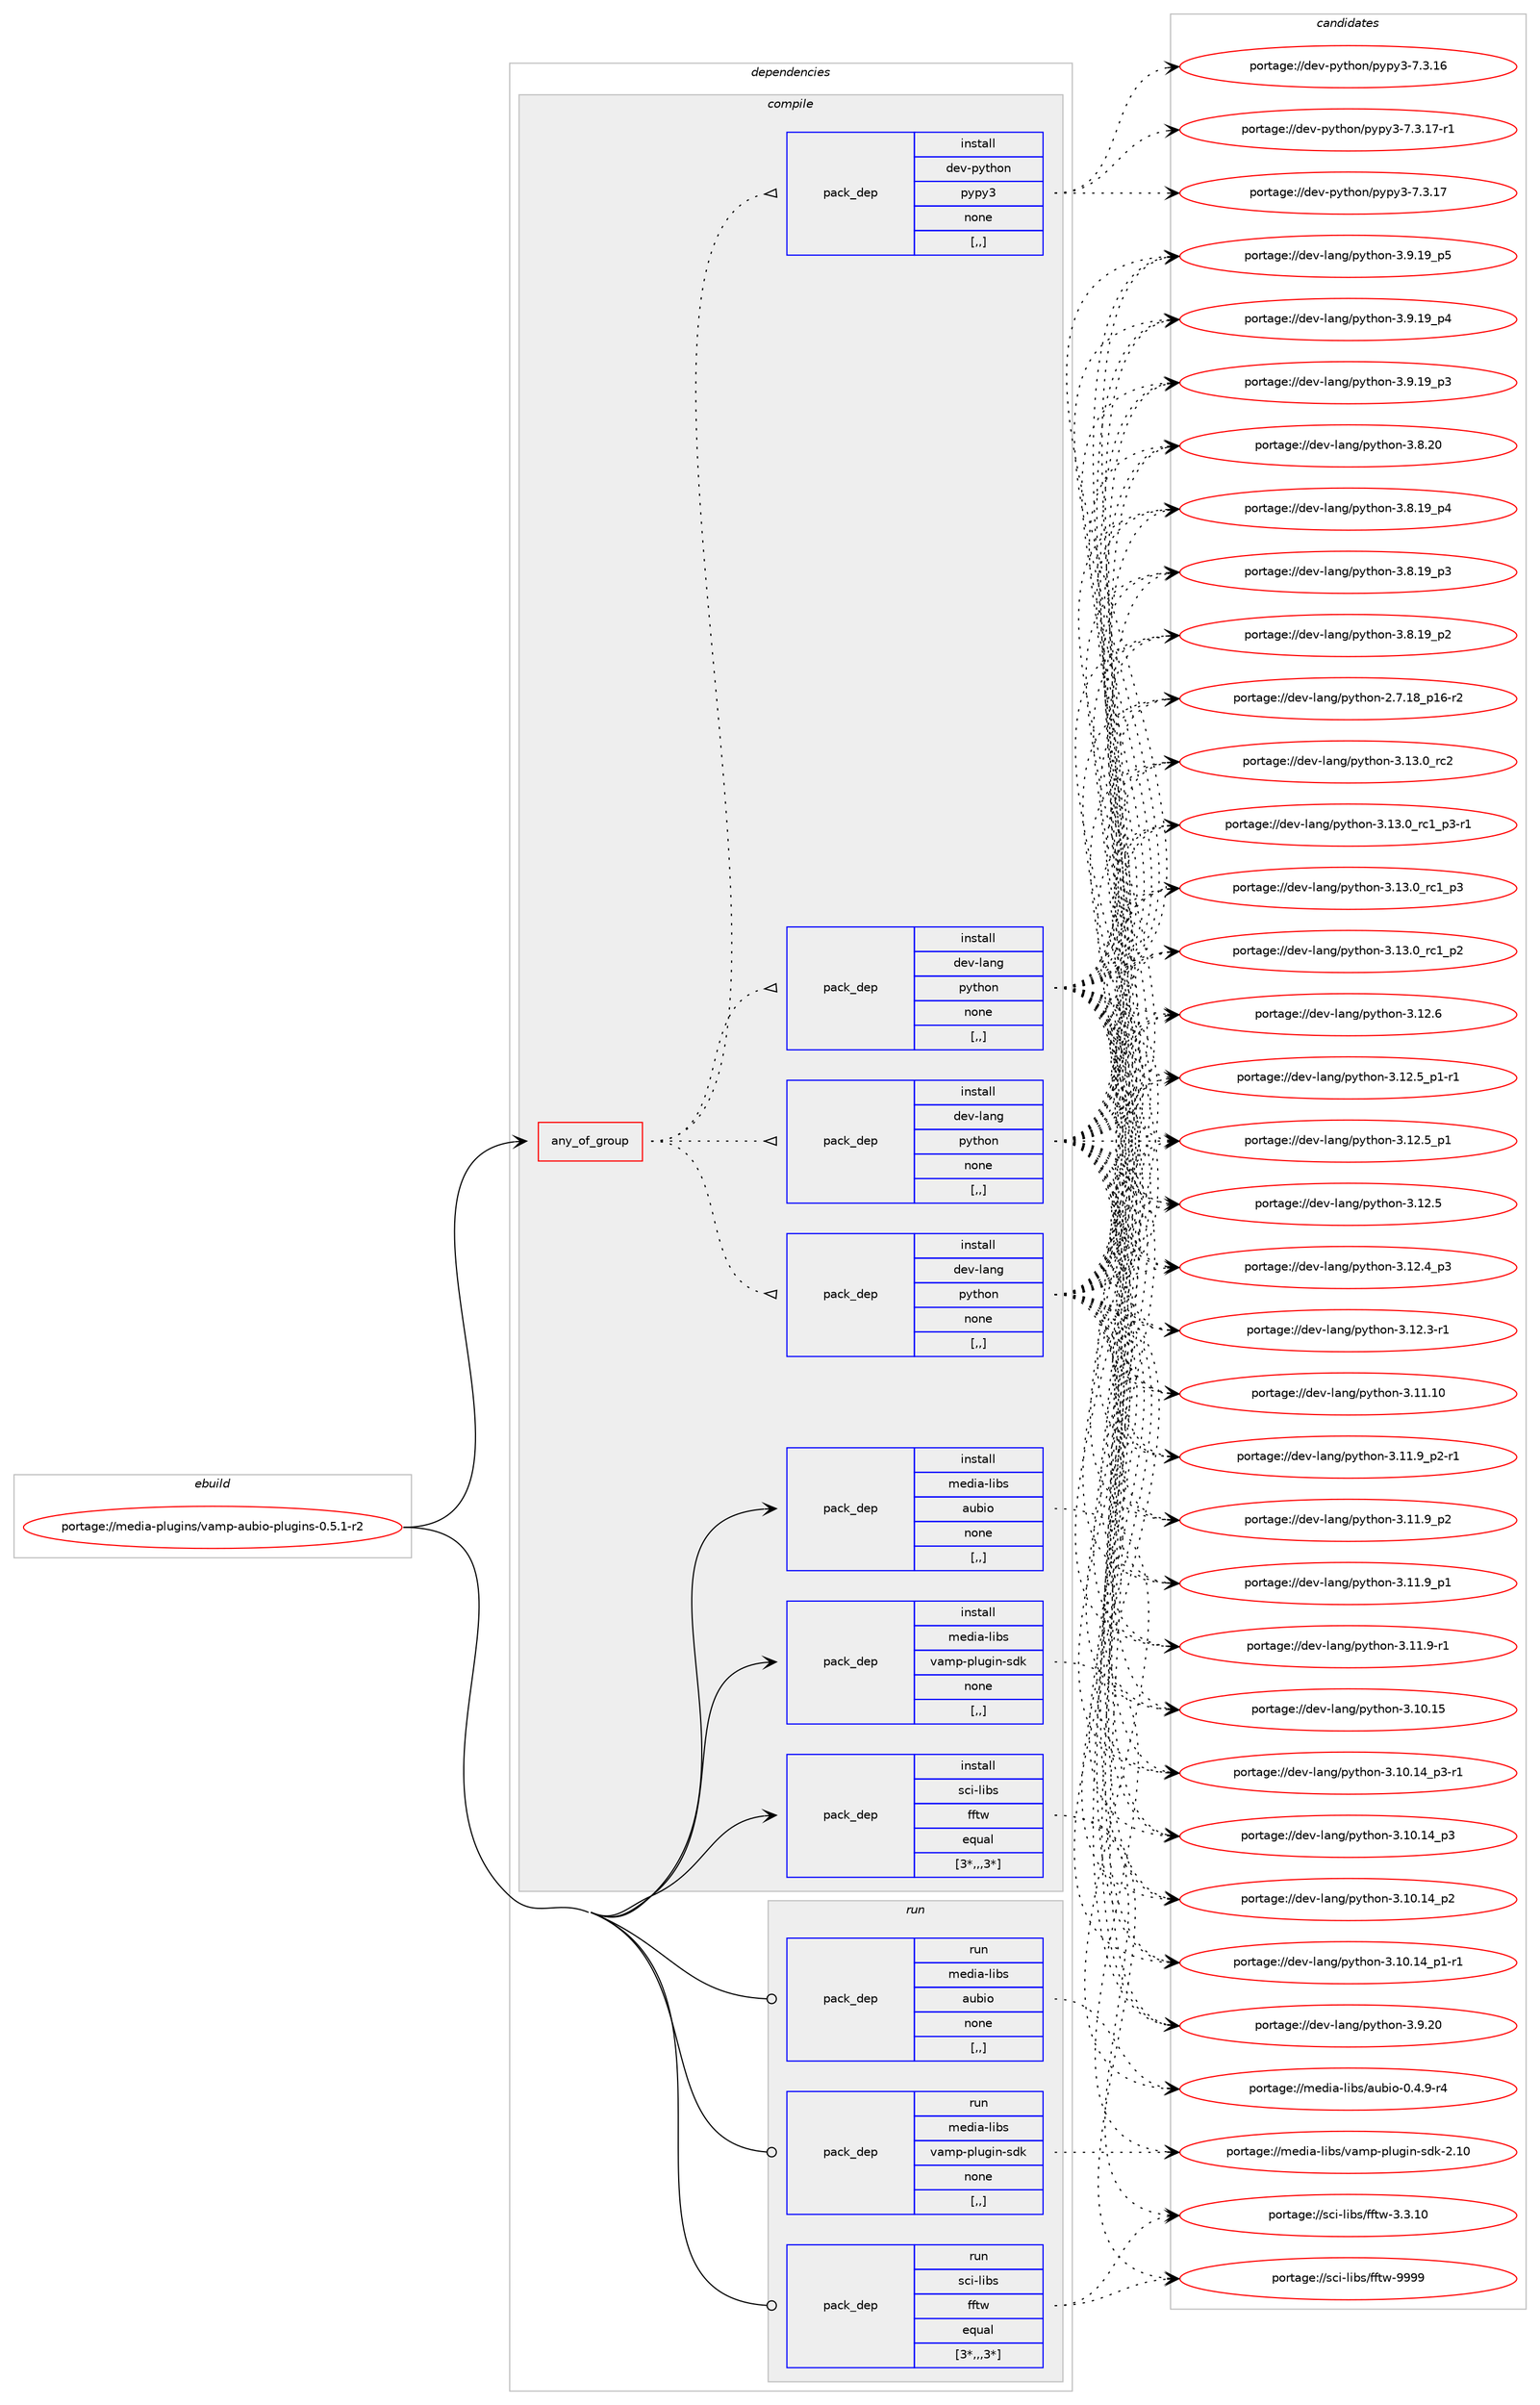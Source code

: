 digraph prolog {

# *************
# Graph options
# *************

newrank=true;
concentrate=true;
compound=true;
graph [rankdir=LR,fontname=Helvetica,fontsize=10,ranksep=1.5];#, ranksep=2.5, nodesep=0.2];
edge  [arrowhead=vee];
node  [fontname=Helvetica,fontsize=10];

# **********
# The ebuild
# **********

subgraph cluster_leftcol {
color=gray;
label=<<i>ebuild</i>>;
id [label="portage://media-plugins/vamp-aubio-plugins-0.5.1-r2", color=red, width=4, href="../media-plugins/vamp-aubio-plugins-0.5.1-r2.svg"];
}

# ****************
# The dependencies
# ****************

subgraph cluster_midcol {
color=gray;
label=<<i>dependencies</i>>;
subgraph cluster_compile {
fillcolor="#eeeeee";
style=filled;
label=<<i>compile</i>>;
subgraph any5778 {
dependency819660 [label=<<TABLE BORDER="0" CELLBORDER="1" CELLSPACING="0" CELLPADDING="4"><TR><TD CELLPADDING="10">any_of_group</TD></TR></TABLE>>, shape=none, color=red];subgraph pack601442 {
dependency819661 [label=<<TABLE BORDER="0" CELLBORDER="1" CELLSPACING="0" CELLPADDING="4" WIDTH="220"><TR><TD ROWSPAN="6" CELLPADDING="30">pack_dep</TD></TR><TR><TD WIDTH="110">install</TD></TR><TR><TD>dev-lang</TD></TR><TR><TD>python</TD></TR><TR><TD>none</TD></TR><TR><TD>[,,]</TD></TR></TABLE>>, shape=none, color=blue];
}
dependency819660:e -> dependency819661:w [weight=20,style="dotted",arrowhead="oinv"];
subgraph pack601443 {
dependency819662 [label=<<TABLE BORDER="0" CELLBORDER="1" CELLSPACING="0" CELLPADDING="4" WIDTH="220"><TR><TD ROWSPAN="6" CELLPADDING="30">pack_dep</TD></TR><TR><TD WIDTH="110">install</TD></TR><TR><TD>dev-lang</TD></TR><TR><TD>python</TD></TR><TR><TD>none</TD></TR><TR><TD>[,,]</TD></TR></TABLE>>, shape=none, color=blue];
}
dependency819660:e -> dependency819662:w [weight=20,style="dotted",arrowhead="oinv"];
subgraph pack601444 {
dependency819663 [label=<<TABLE BORDER="0" CELLBORDER="1" CELLSPACING="0" CELLPADDING="4" WIDTH="220"><TR><TD ROWSPAN="6" CELLPADDING="30">pack_dep</TD></TR><TR><TD WIDTH="110">install</TD></TR><TR><TD>dev-lang</TD></TR><TR><TD>python</TD></TR><TR><TD>none</TD></TR><TR><TD>[,,]</TD></TR></TABLE>>, shape=none, color=blue];
}
dependency819660:e -> dependency819663:w [weight=20,style="dotted",arrowhead="oinv"];
subgraph pack601445 {
dependency819664 [label=<<TABLE BORDER="0" CELLBORDER="1" CELLSPACING="0" CELLPADDING="4" WIDTH="220"><TR><TD ROWSPAN="6" CELLPADDING="30">pack_dep</TD></TR><TR><TD WIDTH="110">install</TD></TR><TR><TD>dev-python</TD></TR><TR><TD>pypy3</TD></TR><TR><TD>none</TD></TR><TR><TD>[,,]</TD></TR></TABLE>>, shape=none, color=blue];
}
dependency819660:e -> dependency819664:w [weight=20,style="dotted",arrowhead="oinv"];
}
id:e -> dependency819660:w [weight=20,style="solid",arrowhead="vee"];
subgraph pack601446 {
dependency819665 [label=<<TABLE BORDER="0" CELLBORDER="1" CELLSPACING="0" CELLPADDING="4" WIDTH="220"><TR><TD ROWSPAN="6" CELLPADDING="30">pack_dep</TD></TR><TR><TD WIDTH="110">install</TD></TR><TR><TD>media-libs</TD></TR><TR><TD>aubio</TD></TR><TR><TD>none</TD></TR><TR><TD>[,,]</TD></TR></TABLE>>, shape=none, color=blue];
}
id:e -> dependency819665:w [weight=20,style="solid",arrowhead="vee"];
subgraph pack601447 {
dependency819666 [label=<<TABLE BORDER="0" CELLBORDER="1" CELLSPACING="0" CELLPADDING="4" WIDTH="220"><TR><TD ROWSPAN="6" CELLPADDING="30">pack_dep</TD></TR><TR><TD WIDTH="110">install</TD></TR><TR><TD>media-libs</TD></TR><TR><TD>vamp-plugin-sdk</TD></TR><TR><TD>none</TD></TR><TR><TD>[,,]</TD></TR></TABLE>>, shape=none, color=blue];
}
id:e -> dependency819666:w [weight=20,style="solid",arrowhead="vee"];
subgraph pack601448 {
dependency819667 [label=<<TABLE BORDER="0" CELLBORDER="1" CELLSPACING="0" CELLPADDING="4" WIDTH="220"><TR><TD ROWSPAN="6" CELLPADDING="30">pack_dep</TD></TR><TR><TD WIDTH="110">install</TD></TR><TR><TD>sci-libs</TD></TR><TR><TD>fftw</TD></TR><TR><TD>equal</TD></TR><TR><TD>[3*,,,3*]</TD></TR></TABLE>>, shape=none, color=blue];
}
id:e -> dependency819667:w [weight=20,style="solid",arrowhead="vee"];
}
subgraph cluster_compileandrun {
fillcolor="#eeeeee";
style=filled;
label=<<i>compile and run</i>>;
}
subgraph cluster_run {
fillcolor="#eeeeee";
style=filled;
label=<<i>run</i>>;
subgraph pack601449 {
dependency819668 [label=<<TABLE BORDER="0" CELLBORDER="1" CELLSPACING="0" CELLPADDING="4" WIDTH="220"><TR><TD ROWSPAN="6" CELLPADDING="30">pack_dep</TD></TR><TR><TD WIDTH="110">run</TD></TR><TR><TD>media-libs</TD></TR><TR><TD>aubio</TD></TR><TR><TD>none</TD></TR><TR><TD>[,,]</TD></TR></TABLE>>, shape=none, color=blue];
}
id:e -> dependency819668:w [weight=20,style="solid",arrowhead="odot"];
subgraph pack601450 {
dependency819669 [label=<<TABLE BORDER="0" CELLBORDER="1" CELLSPACING="0" CELLPADDING="4" WIDTH="220"><TR><TD ROWSPAN="6" CELLPADDING="30">pack_dep</TD></TR><TR><TD WIDTH="110">run</TD></TR><TR><TD>media-libs</TD></TR><TR><TD>vamp-plugin-sdk</TD></TR><TR><TD>none</TD></TR><TR><TD>[,,]</TD></TR></TABLE>>, shape=none, color=blue];
}
id:e -> dependency819669:w [weight=20,style="solid",arrowhead="odot"];
subgraph pack601451 {
dependency819670 [label=<<TABLE BORDER="0" CELLBORDER="1" CELLSPACING="0" CELLPADDING="4" WIDTH="220"><TR><TD ROWSPAN="6" CELLPADDING="30">pack_dep</TD></TR><TR><TD WIDTH="110">run</TD></TR><TR><TD>sci-libs</TD></TR><TR><TD>fftw</TD></TR><TR><TD>equal</TD></TR><TR><TD>[3*,,,3*]</TD></TR></TABLE>>, shape=none, color=blue];
}
id:e -> dependency819670:w [weight=20,style="solid",arrowhead="odot"];
}
}

# **************
# The candidates
# **************

subgraph cluster_choices {
rank=same;
color=gray;
label=<<i>candidates</i>>;

subgraph choice601442 {
color=black;
nodesep=1;
choice10010111845108971101034711212111610411111045514649514648951149950 [label="portage://dev-lang/python-3.13.0_rc2", color=red, width=4,href="../dev-lang/python-3.13.0_rc2.svg"];
choice1001011184510897110103471121211161041111104551464951464895114994995112514511449 [label="portage://dev-lang/python-3.13.0_rc1_p3-r1", color=red, width=4,href="../dev-lang/python-3.13.0_rc1_p3-r1.svg"];
choice100101118451089711010347112121116104111110455146495146489511499499511251 [label="portage://dev-lang/python-3.13.0_rc1_p3", color=red, width=4,href="../dev-lang/python-3.13.0_rc1_p3.svg"];
choice100101118451089711010347112121116104111110455146495146489511499499511250 [label="portage://dev-lang/python-3.13.0_rc1_p2", color=red, width=4,href="../dev-lang/python-3.13.0_rc1_p2.svg"];
choice10010111845108971101034711212111610411111045514649504654 [label="portage://dev-lang/python-3.12.6", color=red, width=4,href="../dev-lang/python-3.12.6.svg"];
choice1001011184510897110103471121211161041111104551464950465395112494511449 [label="portage://dev-lang/python-3.12.5_p1-r1", color=red, width=4,href="../dev-lang/python-3.12.5_p1-r1.svg"];
choice100101118451089711010347112121116104111110455146495046539511249 [label="portage://dev-lang/python-3.12.5_p1", color=red, width=4,href="../dev-lang/python-3.12.5_p1.svg"];
choice10010111845108971101034711212111610411111045514649504653 [label="portage://dev-lang/python-3.12.5", color=red, width=4,href="../dev-lang/python-3.12.5.svg"];
choice100101118451089711010347112121116104111110455146495046529511251 [label="portage://dev-lang/python-3.12.4_p3", color=red, width=4,href="../dev-lang/python-3.12.4_p3.svg"];
choice100101118451089711010347112121116104111110455146495046514511449 [label="portage://dev-lang/python-3.12.3-r1", color=red, width=4,href="../dev-lang/python-3.12.3-r1.svg"];
choice1001011184510897110103471121211161041111104551464949464948 [label="portage://dev-lang/python-3.11.10", color=red, width=4,href="../dev-lang/python-3.11.10.svg"];
choice1001011184510897110103471121211161041111104551464949465795112504511449 [label="portage://dev-lang/python-3.11.9_p2-r1", color=red, width=4,href="../dev-lang/python-3.11.9_p2-r1.svg"];
choice100101118451089711010347112121116104111110455146494946579511250 [label="portage://dev-lang/python-3.11.9_p2", color=red, width=4,href="../dev-lang/python-3.11.9_p2.svg"];
choice100101118451089711010347112121116104111110455146494946579511249 [label="portage://dev-lang/python-3.11.9_p1", color=red, width=4,href="../dev-lang/python-3.11.9_p1.svg"];
choice100101118451089711010347112121116104111110455146494946574511449 [label="portage://dev-lang/python-3.11.9-r1", color=red, width=4,href="../dev-lang/python-3.11.9-r1.svg"];
choice1001011184510897110103471121211161041111104551464948464953 [label="portage://dev-lang/python-3.10.15", color=red, width=4,href="../dev-lang/python-3.10.15.svg"];
choice100101118451089711010347112121116104111110455146494846495295112514511449 [label="portage://dev-lang/python-3.10.14_p3-r1", color=red, width=4,href="../dev-lang/python-3.10.14_p3-r1.svg"];
choice10010111845108971101034711212111610411111045514649484649529511251 [label="portage://dev-lang/python-3.10.14_p3", color=red, width=4,href="../dev-lang/python-3.10.14_p3.svg"];
choice10010111845108971101034711212111610411111045514649484649529511250 [label="portage://dev-lang/python-3.10.14_p2", color=red, width=4,href="../dev-lang/python-3.10.14_p2.svg"];
choice100101118451089711010347112121116104111110455146494846495295112494511449 [label="portage://dev-lang/python-3.10.14_p1-r1", color=red, width=4,href="../dev-lang/python-3.10.14_p1-r1.svg"];
choice10010111845108971101034711212111610411111045514657465048 [label="portage://dev-lang/python-3.9.20", color=red, width=4,href="../dev-lang/python-3.9.20.svg"];
choice100101118451089711010347112121116104111110455146574649579511253 [label="portage://dev-lang/python-3.9.19_p5", color=red, width=4,href="../dev-lang/python-3.9.19_p5.svg"];
choice100101118451089711010347112121116104111110455146574649579511252 [label="portage://dev-lang/python-3.9.19_p4", color=red, width=4,href="../dev-lang/python-3.9.19_p4.svg"];
choice100101118451089711010347112121116104111110455146574649579511251 [label="portage://dev-lang/python-3.9.19_p3", color=red, width=4,href="../dev-lang/python-3.9.19_p3.svg"];
choice10010111845108971101034711212111610411111045514656465048 [label="portage://dev-lang/python-3.8.20", color=red, width=4,href="../dev-lang/python-3.8.20.svg"];
choice100101118451089711010347112121116104111110455146564649579511252 [label="portage://dev-lang/python-3.8.19_p4", color=red, width=4,href="../dev-lang/python-3.8.19_p4.svg"];
choice100101118451089711010347112121116104111110455146564649579511251 [label="portage://dev-lang/python-3.8.19_p3", color=red, width=4,href="../dev-lang/python-3.8.19_p3.svg"];
choice100101118451089711010347112121116104111110455146564649579511250 [label="portage://dev-lang/python-3.8.19_p2", color=red, width=4,href="../dev-lang/python-3.8.19_p2.svg"];
choice100101118451089711010347112121116104111110455046554649569511249544511450 [label="portage://dev-lang/python-2.7.18_p16-r2", color=red, width=4,href="../dev-lang/python-2.7.18_p16-r2.svg"];
dependency819661:e -> choice10010111845108971101034711212111610411111045514649514648951149950:w [style=dotted,weight="100"];
dependency819661:e -> choice1001011184510897110103471121211161041111104551464951464895114994995112514511449:w [style=dotted,weight="100"];
dependency819661:e -> choice100101118451089711010347112121116104111110455146495146489511499499511251:w [style=dotted,weight="100"];
dependency819661:e -> choice100101118451089711010347112121116104111110455146495146489511499499511250:w [style=dotted,weight="100"];
dependency819661:e -> choice10010111845108971101034711212111610411111045514649504654:w [style=dotted,weight="100"];
dependency819661:e -> choice1001011184510897110103471121211161041111104551464950465395112494511449:w [style=dotted,weight="100"];
dependency819661:e -> choice100101118451089711010347112121116104111110455146495046539511249:w [style=dotted,weight="100"];
dependency819661:e -> choice10010111845108971101034711212111610411111045514649504653:w [style=dotted,weight="100"];
dependency819661:e -> choice100101118451089711010347112121116104111110455146495046529511251:w [style=dotted,weight="100"];
dependency819661:e -> choice100101118451089711010347112121116104111110455146495046514511449:w [style=dotted,weight="100"];
dependency819661:e -> choice1001011184510897110103471121211161041111104551464949464948:w [style=dotted,weight="100"];
dependency819661:e -> choice1001011184510897110103471121211161041111104551464949465795112504511449:w [style=dotted,weight="100"];
dependency819661:e -> choice100101118451089711010347112121116104111110455146494946579511250:w [style=dotted,weight="100"];
dependency819661:e -> choice100101118451089711010347112121116104111110455146494946579511249:w [style=dotted,weight="100"];
dependency819661:e -> choice100101118451089711010347112121116104111110455146494946574511449:w [style=dotted,weight="100"];
dependency819661:e -> choice1001011184510897110103471121211161041111104551464948464953:w [style=dotted,weight="100"];
dependency819661:e -> choice100101118451089711010347112121116104111110455146494846495295112514511449:w [style=dotted,weight="100"];
dependency819661:e -> choice10010111845108971101034711212111610411111045514649484649529511251:w [style=dotted,weight="100"];
dependency819661:e -> choice10010111845108971101034711212111610411111045514649484649529511250:w [style=dotted,weight="100"];
dependency819661:e -> choice100101118451089711010347112121116104111110455146494846495295112494511449:w [style=dotted,weight="100"];
dependency819661:e -> choice10010111845108971101034711212111610411111045514657465048:w [style=dotted,weight="100"];
dependency819661:e -> choice100101118451089711010347112121116104111110455146574649579511253:w [style=dotted,weight="100"];
dependency819661:e -> choice100101118451089711010347112121116104111110455146574649579511252:w [style=dotted,weight="100"];
dependency819661:e -> choice100101118451089711010347112121116104111110455146574649579511251:w [style=dotted,weight="100"];
dependency819661:e -> choice10010111845108971101034711212111610411111045514656465048:w [style=dotted,weight="100"];
dependency819661:e -> choice100101118451089711010347112121116104111110455146564649579511252:w [style=dotted,weight="100"];
dependency819661:e -> choice100101118451089711010347112121116104111110455146564649579511251:w [style=dotted,weight="100"];
dependency819661:e -> choice100101118451089711010347112121116104111110455146564649579511250:w [style=dotted,weight="100"];
dependency819661:e -> choice100101118451089711010347112121116104111110455046554649569511249544511450:w [style=dotted,weight="100"];
}
subgraph choice601443 {
color=black;
nodesep=1;
choice10010111845108971101034711212111610411111045514649514648951149950 [label="portage://dev-lang/python-3.13.0_rc2", color=red, width=4,href="../dev-lang/python-3.13.0_rc2.svg"];
choice1001011184510897110103471121211161041111104551464951464895114994995112514511449 [label="portage://dev-lang/python-3.13.0_rc1_p3-r1", color=red, width=4,href="../dev-lang/python-3.13.0_rc1_p3-r1.svg"];
choice100101118451089711010347112121116104111110455146495146489511499499511251 [label="portage://dev-lang/python-3.13.0_rc1_p3", color=red, width=4,href="../dev-lang/python-3.13.0_rc1_p3.svg"];
choice100101118451089711010347112121116104111110455146495146489511499499511250 [label="portage://dev-lang/python-3.13.0_rc1_p2", color=red, width=4,href="../dev-lang/python-3.13.0_rc1_p2.svg"];
choice10010111845108971101034711212111610411111045514649504654 [label="portage://dev-lang/python-3.12.6", color=red, width=4,href="../dev-lang/python-3.12.6.svg"];
choice1001011184510897110103471121211161041111104551464950465395112494511449 [label="portage://dev-lang/python-3.12.5_p1-r1", color=red, width=4,href="../dev-lang/python-3.12.5_p1-r1.svg"];
choice100101118451089711010347112121116104111110455146495046539511249 [label="portage://dev-lang/python-3.12.5_p1", color=red, width=4,href="../dev-lang/python-3.12.5_p1.svg"];
choice10010111845108971101034711212111610411111045514649504653 [label="portage://dev-lang/python-3.12.5", color=red, width=4,href="../dev-lang/python-3.12.5.svg"];
choice100101118451089711010347112121116104111110455146495046529511251 [label="portage://dev-lang/python-3.12.4_p3", color=red, width=4,href="../dev-lang/python-3.12.4_p3.svg"];
choice100101118451089711010347112121116104111110455146495046514511449 [label="portage://dev-lang/python-3.12.3-r1", color=red, width=4,href="../dev-lang/python-3.12.3-r1.svg"];
choice1001011184510897110103471121211161041111104551464949464948 [label="portage://dev-lang/python-3.11.10", color=red, width=4,href="../dev-lang/python-3.11.10.svg"];
choice1001011184510897110103471121211161041111104551464949465795112504511449 [label="portage://dev-lang/python-3.11.9_p2-r1", color=red, width=4,href="../dev-lang/python-3.11.9_p2-r1.svg"];
choice100101118451089711010347112121116104111110455146494946579511250 [label="portage://dev-lang/python-3.11.9_p2", color=red, width=4,href="../dev-lang/python-3.11.9_p2.svg"];
choice100101118451089711010347112121116104111110455146494946579511249 [label="portage://dev-lang/python-3.11.9_p1", color=red, width=4,href="../dev-lang/python-3.11.9_p1.svg"];
choice100101118451089711010347112121116104111110455146494946574511449 [label="portage://dev-lang/python-3.11.9-r1", color=red, width=4,href="../dev-lang/python-3.11.9-r1.svg"];
choice1001011184510897110103471121211161041111104551464948464953 [label="portage://dev-lang/python-3.10.15", color=red, width=4,href="../dev-lang/python-3.10.15.svg"];
choice100101118451089711010347112121116104111110455146494846495295112514511449 [label="portage://dev-lang/python-3.10.14_p3-r1", color=red, width=4,href="../dev-lang/python-3.10.14_p3-r1.svg"];
choice10010111845108971101034711212111610411111045514649484649529511251 [label="portage://dev-lang/python-3.10.14_p3", color=red, width=4,href="../dev-lang/python-3.10.14_p3.svg"];
choice10010111845108971101034711212111610411111045514649484649529511250 [label="portage://dev-lang/python-3.10.14_p2", color=red, width=4,href="../dev-lang/python-3.10.14_p2.svg"];
choice100101118451089711010347112121116104111110455146494846495295112494511449 [label="portage://dev-lang/python-3.10.14_p1-r1", color=red, width=4,href="../dev-lang/python-3.10.14_p1-r1.svg"];
choice10010111845108971101034711212111610411111045514657465048 [label="portage://dev-lang/python-3.9.20", color=red, width=4,href="../dev-lang/python-3.9.20.svg"];
choice100101118451089711010347112121116104111110455146574649579511253 [label="portage://dev-lang/python-3.9.19_p5", color=red, width=4,href="../dev-lang/python-3.9.19_p5.svg"];
choice100101118451089711010347112121116104111110455146574649579511252 [label="portage://dev-lang/python-3.9.19_p4", color=red, width=4,href="../dev-lang/python-3.9.19_p4.svg"];
choice100101118451089711010347112121116104111110455146574649579511251 [label="portage://dev-lang/python-3.9.19_p3", color=red, width=4,href="../dev-lang/python-3.9.19_p3.svg"];
choice10010111845108971101034711212111610411111045514656465048 [label="portage://dev-lang/python-3.8.20", color=red, width=4,href="../dev-lang/python-3.8.20.svg"];
choice100101118451089711010347112121116104111110455146564649579511252 [label="portage://dev-lang/python-3.8.19_p4", color=red, width=4,href="../dev-lang/python-3.8.19_p4.svg"];
choice100101118451089711010347112121116104111110455146564649579511251 [label="portage://dev-lang/python-3.8.19_p3", color=red, width=4,href="../dev-lang/python-3.8.19_p3.svg"];
choice100101118451089711010347112121116104111110455146564649579511250 [label="portage://dev-lang/python-3.8.19_p2", color=red, width=4,href="../dev-lang/python-3.8.19_p2.svg"];
choice100101118451089711010347112121116104111110455046554649569511249544511450 [label="portage://dev-lang/python-2.7.18_p16-r2", color=red, width=4,href="../dev-lang/python-2.7.18_p16-r2.svg"];
dependency819662:e -> choice10010111845108971101034711212111610411111045514649514648951149950:w [style=dotted,weight="100"];
dependency819662:e -> choice1001011184510897110103471121211161041111104551464951464895114994995112514511449:w [style=dotted,weight="100"];
dependency819662:e -> choice100101118451089711010347112121116104111110455146495146489511499499511251:w [style=dotted,weight="100"];
dependency819662:e -> choice100101118451089711010347112121116104111110455146495146489511499499511250:w [style=dotted,weight="100"];
dependency819662:e -> choice10010111845108971101034711212111610411111045514649504654:w [style=dotted,weight="100"];
dependency819662:e -> choice1001011184510897110103471121211161041111104551464950465395112494511449:w [style=dotted,weight="100"];
dependency819662:e -> choice100101118451089711010347112121116104111110455146495046539511249:w [style=dotted,weight="100"];
dependency819662:e -> choice10010111845108971101034711212111610411111045514649504653:w [style=dotted,weight="100"];
dependency819662:e -> choice100101118451089711010347112121116104111110455146495046529511251:w [style=dotted,weight="100"];
dependency819662:e -> choice100101118451089711010347112121116104111110455146495046514511449:w [style=dotted,weight="100"];
dependency819662:e -> choice1001011184510897110103471121211161041111104551464949464948:w [style=dotted,weight="100"];
dependency819662:e -> choice1001011184510897110103471121211161041111104551464949465795112504511449:w [style=dotted,weight="100"];
dependency819662:e -> choice100101118451089711010347112121116104111110455146494946579511250:w [style=dotted,weight="100"];
dependency819662:e -> choice100101118451089711010347112121116104111110455146494946579511249:w [style=dotted,weight="100"];
dependency819662:e -> choice100101118451089711010347112121116104111110455146494946574511449:w [style=dotted,weight="100"];
dependency819662:e -> choice1001011184510897110103471121211161041111104551464948464953:w [style=dotted,weight="100"];
dependency819662:e -> choice100101118451089711010347112121116104111110455146494846495295112514511449:w [style=dotted,weight="100"];
dependency819662:e -> choice10010111845108971101034711212111610411111045514649484649529511251:w [style=dotted,weight="100"];
dependency819662:e -> choice10010111845108971101034711212111610411111045514649484649529511250:w [style=dotted,weight="100"];
dependency819662:e -> choice100101118451089711010347112121116104111110455146494846495295112494511449:w [style=dotted,weight="100"];
dependency819662:e -> choice10010111845108971101034711212111610411111045514657465048:w [style=dotted,weight="100"];
dependency819662:e -> choice100101118451089711010347112121116104111110455146574649579511253:w [style=dotted,weight="100"];
dependency819662:e -> choice100101118451089711010347112121116104111110455146574649579511252:w [style=dotted,weight="100"];
dependency819662:e -> choice100101118451089711010347112121116104111110455146574649579511251:w [style=dotted,weight="100"];
dependency819662:e -> choice10010111845108971101034711212111610411111045514656465048:w [style=dotted,weight="100"];
dependency819662:e -> choice100101118451089711010347112121116104111110455146564649579511252:w [style=dotted,weight="100"];
dependency819662:e -> choice100101118451089711010347112121116104111110455146564649579511251:w [style=dotted,weight="100"];
dependency819662:e -> choice100101118451089711010347112121116104111110455146564649579511250:w [style=dotted,weight="100"];
dependency819662:e -> choice100101118451089711010347112121116104111110455046554649569511249544511450:w [style=dotted,weight="100"];
}
subgraph choice601444 {
color=black;
nodesep=1;
choice10010111845108971101034711212111610411111045514649514648951149950 [label="portage://dev-lang/python-3.13.0_rc2", color=red, width=4,href="../dev-lang/python-3.13.0_rc2.svg"];
choice1001011184510897110103471121211161041111104551464951464895114994995112514511449 [label="portage://dev-lang/python-3.13.0_rc1_p3-r1", color=red, width=4,href="../dev-lang/python-3.13.0_rc1_p3-r1.svg"];
choice100101118451089711010347112121116104111110455146495146489511499499511251 [label="portage://dev-lang/python-3.13.0_rc1_p3", color=red, width=4,href="../dev-lang/python-3.13.0_rc1_p3.svg"];
choice100101118451089711010347112121116104111110455146495146489511499499511250 [label="portage://dev-lang/python-3.13.0_rc1_p2", color=red, width=4,href="../dev-lang/python-3.13.0_rc1_p2.svg"];
choice10010111845108971101034711212111610411111045514649504654 [label="portage://dev-lang/python-3.12.6", color=red, width=4,href="../dev-lang/python-3.12.6.svg"];
choice1001011184510897110103471121211161041111104551464950465395112494511449 [label="portage://dev-lang/python-3.12.5_p1-r1", color=red, width=4,href="../dev-lang/python-3.12.5_p1-r1.svg"];
choice100101118451089711010347112121116104111110455146495046539511249 [label="portage://dev-lang/python-3.12.5_p1", color=red, width=4,href="../dev-lang/python-3.12.5_p1.svg"];
choice10010111845108971101034711212111610411111045514649504653 [label="portage://dev-lang/python-3.12.5", color=red, width=4,href="../dev-lang/python-3.12.5.svg"];
choice100101118451089711010347112121116104111110455146495046529511251 [label="portage://dev-lang/python-3.12.4_p3", color=red, width=4,href="../dev-lang/python-3.12.4_p3.svg"];
choice100101118451089711010347112121116104111110455146495046514511449 [label="portage://dev-lang/python-3.12.3-r1", color=red, width=4,href="../dev-lang/python-3.12.3-r1.svg"];
choice1001011184510897110103471121211161041111104551464949464948 [label="portage://dev-lang/python-3.11.10", color=red, width=4,href="../dev-lang/python-3.11.10.svg"];
choice1001011184510897110103471121211161041111104551464949465795112504511449 [label="portage://dev-lang/python-3.11.9_p2-r1", color=red, width=4,href="../dev-lang/python-3.11.9_p2-r1.svg"];
choice100101118451089711010347112121116104111110455146494946579511250 [label="portage://dev-lang/python-3.11.9_p2", color=red, width=4,href="../dev-lang/python-3.11.9_p2.svg"];
choice100101118451089711010347112121116104111110455146494946579511249 [label="portage://dev-lang/python-3.11.9_p1", color=red, width=4,href="../dev-lang/python-3.11.9_p1.svg"];
choice100101118451089711010347112121116104111110455146494946574511449 [label="portage://dev-lang/python-3.11.9-r1", color=red, width=4,href="../dev-lang/python-3.11.9-r1.svg"];
choice1001011184510897110103471121211161041111104551464948464953 [label="portage://dev-lang/python-3.10.15", color=red, width=4,href="../dev-lang/python-3.10.15.svg"];
choice100101118451089711010347112121116104111110455146494846495295112514511449 [label="portage://dev-lang/python-3.10.14_p3-r1", color=red, width=4,href="../dev-lang/python-3.10.14_p3-r1.svg"];
choice10010111845108971101034711212111610411111045514649484649529511251 [label="portage://dev-lang/python-3.10.14_p3", color=red, width=4,href="../dev-lang/python-3.10.14_p3.svg"];
choice10010111845108971101034711212111610411111045514649484649529511250 [label="portage://dev-lang/python-3.10.14_p2", color=red, width=4,href="../dev-lang/python-3.10.14_p2.svg"];
choice100101118451089711010347112121116104111110455146494846495295112494511449 [label="portage://dev-lang/python-3.10.14_p1-r1", color=red, width=4,href="../dev-lang/python-3.10.14_p1-r1.svg"];
choice10010111845108971101034711212111610411111045514657465048 [label="portage://dev-lang/python-3.9.20", color=red, width=4,href="../dev-lang/python-3.9.20.svg"];
choice100101118451089711010347112121116104111110455146574649579511253 [label="portage://dev-lang/python-3.9.19_p5", color=red, width=4,href="../dev-lang/python-3.9.19_p5.svg"];
choice100101118451089711010347112121116104111110455146574649579511252 [label="portage://dev-lang/python-3.9.19_p4", color=red, width=4,href="../dev-lang/python-3.9.19_p4.svg"];
choice100101118451089711010347112121116104111110455146574649579511251 [label="portage://dev-lang/python-3.9.19_p3", color=red, width=4,href="../dev-lang/python-3.9.19_p3.svg"];
choice10010111845108971101034711212111610411111045514656465048 [label="portage://dev-lang/python-3.8.20", color=red, width=4,href="../dev-lang/python-3.8.20.svg"];
choice100101118451089711010347112121116104111110455146564649579511252 [label="portage://dev-lang/python-3.8.19_p4", color=red, width=4,href="../dev-lang/python-3.8.19_p4.svg"];
choice100101118451089711010347112121116104111110455146564649579511251 [label="portage://dev-lang/python-3.8.19_p3", color=red, width=4,href="../dev-lang/python-3.8.19_p3.svg"];
choice100101118451089711010347112121116104111110455146564649579511250 [label="portage://dev-lang/python-3.8.19_p2", color=red, width=4,href="../dev-lang/python-3.8.19_p2.svg"];
choice100101118451089711010347112121116104111110455046554649569511249544511450 [label="portage://dev-lang/python-2.7.18_p16-r2", color=red, width=4,href="../dev-lang/python-2.7.18_p16-r2.svg"];
dependency819663:e -> choice10010111845108971101034711212111610411111045514649514648951149950:w [style=dotted,weight="100"];
dependency819663:e -> choice1001011184510897110103471121211161041111104551464951464895114994995112514511449:w [style=dotted,weight="100"];
dependency819663:e -> choice100101118451089711010347112121116104111110455146495146489511499499511251:w [style=dotted,weight="100"];
dependency819663:e -> choice100101118451089711010347112121116104111110455146495146489511499499511250:w [style=dotted,weight="100"];
dependency819663:e -> choice10010111845108971101034711212111610411111045514649504654:w [style=dotted,weight="100"];
dependency819663:e -> choice1001011184510897110103471121211161041111104551464950465395112494511449:w [style=dotted,weight="100"];
dependency819663:e -> choice100101118451089711010347112121116104111110455146495046539511249:w [style=dotted,weight="100"];
dependency819663:e -> choice10010111845108971101034711212111610411111045514649504653:w [style=dotted,weight="100"];
dependency819663:e -> choice100101118451089711010347112121116104111110455146495046529511251:w [style=dotted,weight="100"];
dependency819663:e -> choice100101118451089711010347112121116104111110455146495046514511449:w [style=dotted,weight="100"];
dependency819663:e -> choice1001011184510897110103471121211161041111104551464949464948:w [style=dotted,weight="100"];
dependency819663:e -> choice1001011184510897110103471121211161041111104551464949465795112504511449:w [style=dotted,weight="100"];
dependency819663:e -> choice100101118451089711010347112121116104111110455146494946579511250:w [style=dotted,weight="100"];
dependency819663:e -> choice100101118451089711010347112121116104111110455146494946579511249:w [style=dotted,weight="100"];
dependency819663:e -> choice100101118451089711010347112121116104111110455146494946574511449:w [style=dotted,weight="100"];
dependency819663:e -> choice1001011184510897110103471121211161041111104551464948464953:w [style=dotted,weight="100"];
dependency819663:e -> choice100101118451089711010347112121116104111110455146494846495295112514511449:w [style=dotted,weight="100"];
dependency819663:e -> choice10010111845108971101034711212111610411111045514649484649529511251:w [style=dotted,weight="100"];
dependency819663:e -> choice10010111845108971101034711212111610411111045514649484649529511250:w [style=dotted,weight="100"];
dependency819663:e -> choice100101118451089711010347112121116104111110455146494846495295112494511449:w [style=dotted,weight="100"];
dependency819663:e -> choice10010111845108971101034711212111610411111045514657465048:w [style=dotted,weight="100"];
dependency819663:e -> choice100101118451089711010347112121116104111110455146574649579511253:w [style=dotted,weight="100"];
dependency819663:e -> choice100101118451089711010347112121116104111110455146574649579511252:w [style=dotted,weight="100"];
dependency819663:e -> choice100101118451089711010347112121116104111110455146574649579511251:w [style=dotted,weight="100"];
dependency819663:e -> choice10010111845108971101034711212111610411111045514656465048:w [style=dotted,weight="100"];
dependency819663:e -> choice100101118451089711010347112121116104111110455146564649579511252:w [style=dotted,weight="100"];
dependency819663:e -> choice100101118451089711010347112121116104111110455146564649579511251:w [style=dotted,weight="100"];
dependency819663:e -> choice100101118451089711010347112121116104111110455146564649579511250:w [style=dotted,weight="100"];
dependency819663:e -> choice100101118451089711010347112121116104111110455046554649569511249544511450:w [style=dotted,weight="100"];
}
subgraph choice601445 {
color=black;
nodesep=1;
choice100101118451121211161041111104711212111212151455546514649554511449 [label="portage://dev-python/pypy3-7.3.17-r1", color=red, width=4,href="../dev-python/pypy3-7.3.17-r1.svg"];
choice10010111845112121116104111110471121211121215145554651464955 [label="portage://dev-python/pypy3-7.3.17", color=red, width=4,href="../dev-python/pypy3-7.3.17.svg"];
choice10010111845112121116104111110471121211121215145554651464954 [label="portage://dev-python/pypy3-7.3.16", color=red, width=4,href="../dev-python/pypy3-7.3.16.svg"];
dependency819664:e -> choice100101118451121211161041111104711212111212151455546514649554511449:w [style=dotted,weight="100"];
dependency819664:e -> choice10010111845112121116104111110471121211121215145554651464955:w [style=dotted,weight="100"];
dependency819664:e -> choice10010111845112121116104111110471121211121215145554651464954:w [style=dotted,weight="100"];
}
subgraph choice601446 {
color=black;
nodesep=1;
choice1091011001059745108105981154797117981051114548465246574511452 [label="portage://media-libs/aubio-0.4.9-r4", color=red, width=4,href="../media-libs/aubio-0.4.9-r4.svg"];
dependency819665:e -> choice1091011001059745108105981154797117981051114548465246574511452:w [style=dotted,weight="100"];
}
subgraph choice601447 {
color=black;
nodesep=1;
choice109101100105974510810598115471189710911245112108117103105110451151001074550464948 [label="portage://media-libs/vamp-plugin-sdk-2.10", color=red, width=4,href="../media-libs/vamp-plugin-sdk-2.10.svg"];
dependency819666:e -> choice109101100105974510810598115471189710911245112108117103105110451151001074550464948:w [style=dotted,weight="100"];
}
subgraph choice601448 {
color=black;
nodesep=1;
choice115991054510810598115471021021161194557575757 [label="portage://sci-libs/fftw-9999", color=red, width=4,href="../sci-libs/fftw-9999.svg"];
choice1159910545108105981154710210211611945514651464948 [label="portage://sci-libs/fftw-3.3.10", color=red, width=4,href="../sci-libs/fftw-3.3.10.svg"];
dependency819667:e -> choice115991054510810598115471021021161194557575757:w [style=dotted,weight="100"];
dependency819667:e -> choice1159910545108105981154710210211611945514651464948:w [style=dotted,weight="100"];
}
subgraph choice601449 {
color=black;
nodesep=1;
choice1091011001059745108105981154797117981051114548465246574511452 [label="portage://media-libs/aubio-0.4.9-r4", color=red, width=4,href="../media-libs/aubio-0.4.9-r4.svg"];
dependency819668:e -> choice1091011001059745108105981154797117981051114548465246574511452:w [style=dotted,weight="100"];
}
subgraph choice601450 {
color=black;
nodesep=1;
choice109101100105974510810598115471189710911245112108117103105110451151001074550464948 [label="portage://media-libs/vamp-plugin-sdk-2.10", color=red, width=4,href="../media-libs/vamp-plugin-sdk-2.10.svg"];
dependency819669:e -> choice109101100105974510810598115471189710911245112108117103105110451151001074550464948:w [style=dotted,weight="100"];
}
subgraph choice601451 {
color=black;
nodesep=1;
choice115991054510810598115471021021161194557575757 [label="portage://sci-libs/fftw-9999", color=red, width=4,href="../sci-libs/fftw-9999.svg"];
choice1159910545108105981154710210211611945514651464948 [label="portage://sci-libs/fftw-3.3.10", color=red, width=4,href="../sci-libs/fftw-3.3.10.svg"];
dependency819670:e -> choice115991054510810598115471021021161194557575757:w [style=dotted,weight="100"];
dependency819670:e -> choice1159910545108105981154710210211611945514651464948:w [style=dotted,weight="100"];
}
}

}

